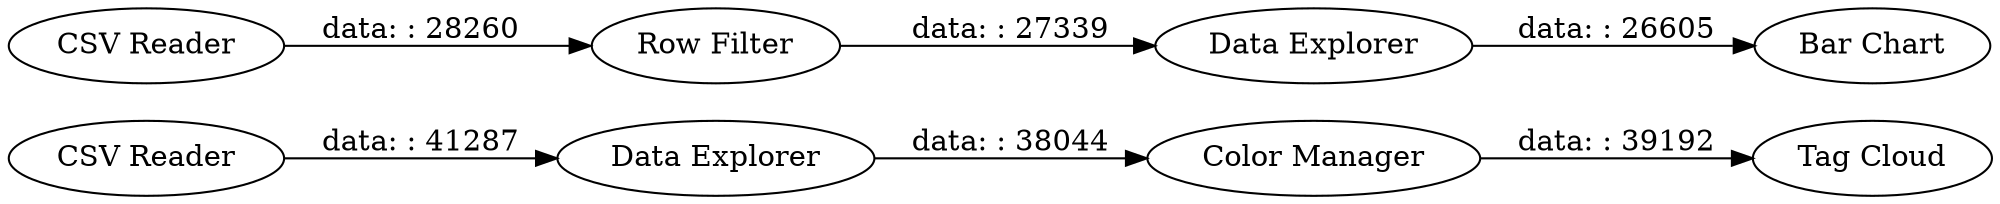 digraph {
	"-1678335316853168301_5" [label="Tag Cloud"]
	"-1678335316853168301_4" [label="Color Manager"]
	"-1678335316853168301_6" [label="Row Filter"]
	"-1678335316853168301_2" [label="CSV Reader"]
	"-1678335316853168301_7" [label="Data Explorer"]
	"-1678335316853168301_8" [label="Bar Chart"]
	"-1678335316853168301_1" [label="CSV Reader"]
	"-1678335316853168301_3" [label="Data Explorer"]
	"-1678335316853168301_1" -> "-1678335316853168301_3" [label="data: : 41287"]
	"-1678335316853168301_7" -> "-1678335316853168301_8" [label="data: : 26605"]
	"-1678335316853168301_3" -> "-1678335316853168301_4" [label="data: : 38044"]
	"-1678335316853168301_2" -> "-1678335316853168301_6" [label="data: : 28260"]
	"-1678335316853168301_4" -> "-1678335316853168301_5" [label="data: : 39192"]
	"-1678335316853168301_6" -> "-1678335316853168301_7" [label="data: : 27339"]
	rankdir=LR
}
